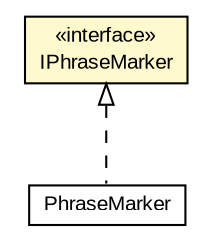 #!/usr/local/bin/dot
#
# Class diagram 
# Generated by UMLGraph version R5_6-24-gf6e263 (http://www.umlgraph.org/)
#

digraph G {
	edge [fontname="arial",fontsize=10,labelfontname="arial",labelfontsize=10];
	node [fontname="arial",fontsize=10,shape=plaintext];
	nodesep=0.25;
	ranksep=0.5;
	// edu.arizona.biosemantics.semanticmarkup.ling.normalize.IPhraseMarker
	c87595 [label=<<table title="edu.arizona.biosemantics.semanticmarkup.ling.normalize.IPhraseMarker" border="0" cellborder="1" cellspacing="0" cellpadding="2" port="p" bgcolor="lemonChiffon" href="./IPhraseMarker.html">
		<tr><td><table border="0" cellspacing="0" cellpadding="1">
<tr><td align="center" balign="center"> &#171;interface&#187; </td></tr>
<tr><td align="center" balign="center"> IPhraseMarker </td></tr>
		</table></td></tr>
		</table>>, URL="./IPhraseMarker.html", fontname="arial", fontcolor="black", fontsize=10.0];
	// edu.arizona.biosemantics.semanticmarkup.ling.normalize.lib.PhraseMarker
	c87599 [label=<<table title="edu.arizona.biosemantics.semanticmarkup.ling.normalize.lib.PhraseMarker" border="0" cellborder="1" cellspacing="0" cellpadding="2" port="p" href="./lib/PhraseMarker.html">
		<tr><td><table border="0" cellspacing="0" cellpadding="1">
<tr><td align="center" balign="center"> PhraseMarker </td></tr>
		</table></td></tr>
		</table>>, URL="./lib/PhraseMarker.html", fontname="arial", fontcolor="black", fontsize=10.0];
	//edu.arizona.biosemantics.semanticmarkup.ling.normalize.lib.PhraseMarker implements edu.arizona.biosemantics.semanticmarkup.ling.normalize.IPhraseMarker
	c87595:p -> c87599:p [dir=back,arrowtail=empty,style=dashed];
}

